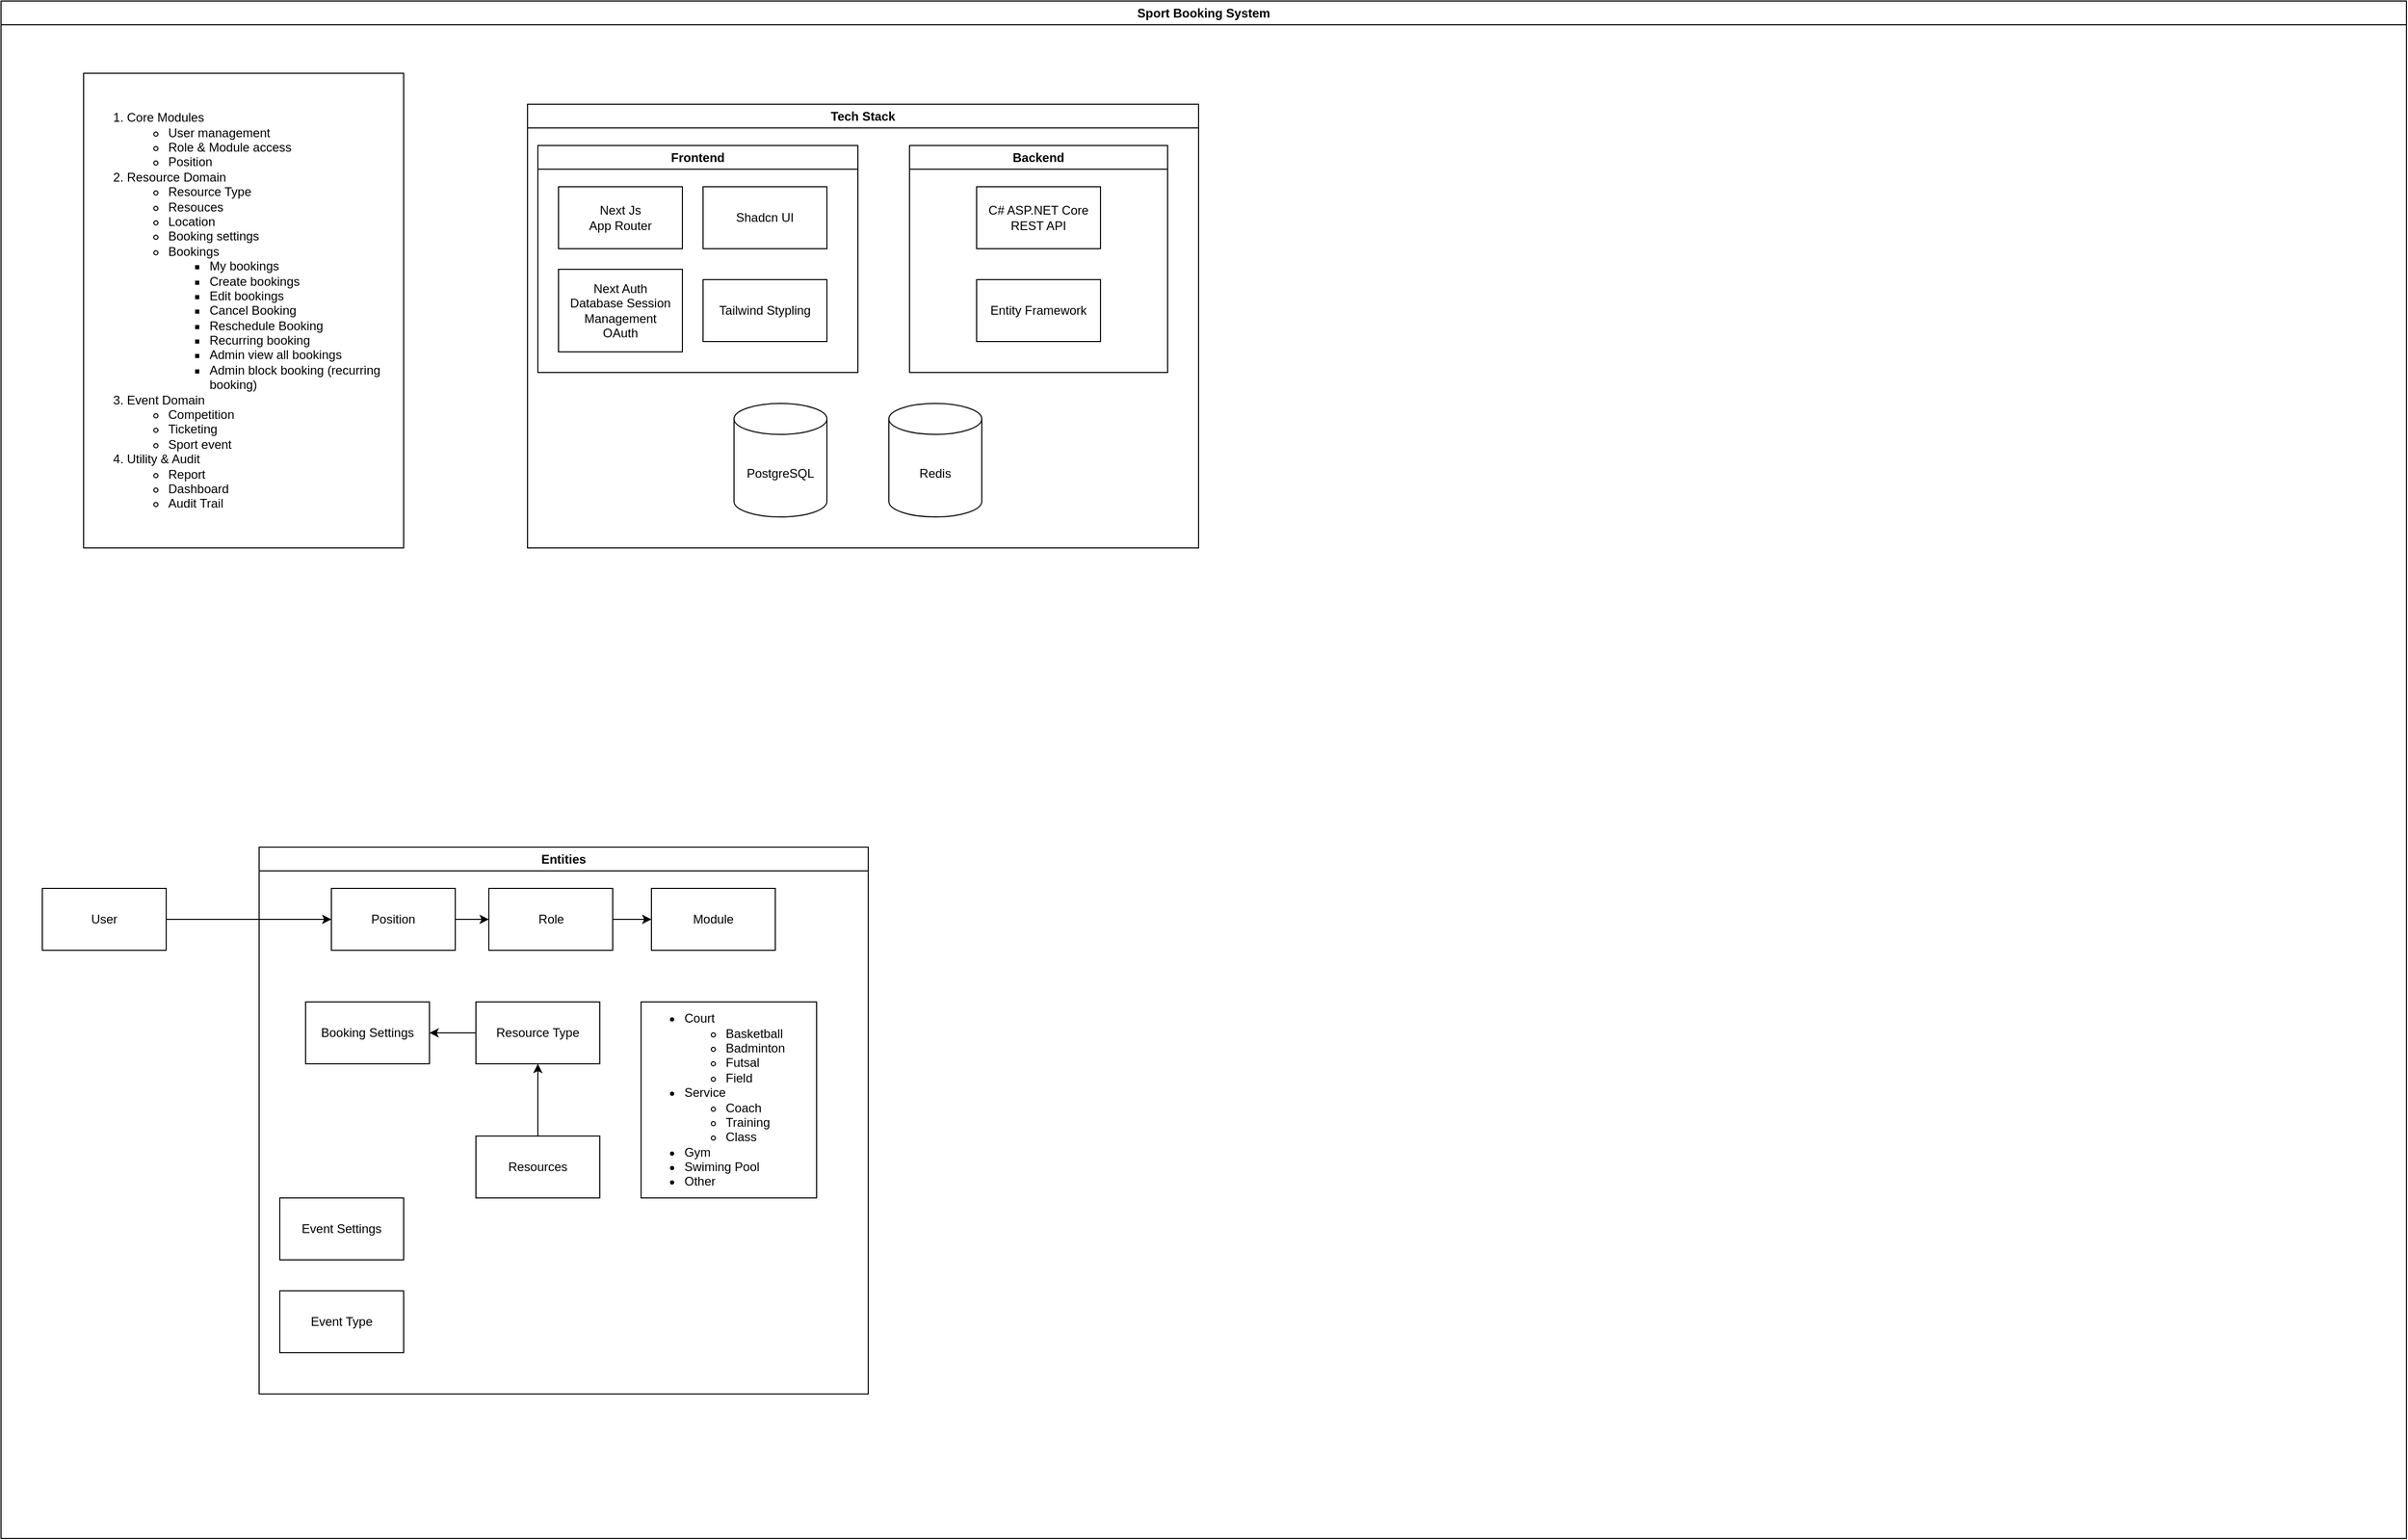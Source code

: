 <mxfile version="24.2.5" type="device">
  <diagram name="Page-1" id="5lkRWK5AgoXQ_sYMU60h">
    <mxGraphModel dx="3450" dy="2295" grid="1" gridSize="10" guides="1" tooltips="1" connect="1" arrows="1" fold="1" page="1" pageScale="1" pageWidth="850" pageHeight="1100" math="0" shadow="0">
      <root>
        <mxCell id="0" />
        <mxCell id="1" parent="0" />
        <mxCell id="aePyREYZ6ETa_nQzrULS-52" value="Sport Booking System" style="swimlane;whiteSpace=wrap;html=1;" vertex="1" parent="1">
          <mxGeometry x="-1020" y="-380" width="2330" height="1490" as="geometry" />
        </mxCell>
        <mxCell id="aePyREYZ6ETa_nQzrULS-15" value="&lt;ol&gt;&lt;li&gt;Core Modules&lt;/li&gt;&lt;ul&gt;&lt;li&gt;User management&lt;/li&gt;&lt;li&gt;Role &amp;amp; Module access&lt;/li&gt;&lt;li&gt;Position&lt;/li&gt;&lt;/ul&gt;&lt;li&gt;Resource Domain&lt;/li&gt;&lt;ul&gt;&lt;li&gt;Resource Type&lt;/li&gt;&lt;li&gt;Resouces&lt;/li&gt;&lt;li&gt;Location&lt;/li&gt;&lt;li&gt;Booking settings&lt;/li&gt;&lt;li&gt;Bookings&lt;/li&gt;&lt;ul&gt;&lt;li&gt;My bookings&lt;/li&gt;&lt;li&gt;Create bookings&lt;/li&gt;&lt;li&gt;Edit bookings&lt;/li&gt;&lt;li&gt;Cancel Booking&lt;/li&gt;&lt;li&gt;Reschedule Booking&lt;/li&gt;&lt;li&gt;Recurring booking&lt;/li&gt;&lt;li&gt;Admin view all bookings&lt;/li&gt;&lt;li&gt;Admin block booking (recurring booking)&lt;/li&gt;&lt;/ul&gt;&lt;/ul&gt;&lt;li&gt;Event Domain&lt;/li&gt;&lt;ul&gt;&lt;li&gt;Competition&lt;/li&gt;&lt;li&gt;Ticketing&lt;/li&gt;&lt;li&gt;Sport event&lt;/li&gt;&lt;/ul&gt;&lt;li&gt;Utility &amp;amp; Audit&lt;/li&gt;&lt;ul&gt;&lt;li&gt;Report&lt;/li&gt;&lt;li&gt;Dashboard&lt;/li&gt;&lt;li&gt;Audit Trail&lt;/li&gt;&lt;/ul&gt;&lt;/ol&gt;" style="rounded=0;whiteSpace=wrap;html=1;align=left;" vertex="1" parent="aePyREYZ6ETa_nQzrULS-52">
          <mxGeometry x="80" y="70" width="310" height="460" as="geometry" />
        </mxCell>
        <mxCell id="aePyREYZ6ETa_nQzrULS-21" value="Entities" style="swimlane;whiteSpace=wrap;html=1;" vertex="1" parent="aePyREYZ6ETa_nQzrULS-52">
          <mxGeometry x="250" y="820" width="590" height="530" as="geometry" />
        </mxCell>
        <mxCell id="aePyREYZ6ETa_nQzrULS-22" value="" style="edgeStyle=orthogonalEdgeStyle;rounded=0;orthogonalLoop=1;jettySize=auto;html=1;" edge="1" parent="aePyREYZ6ETa_nQzrULS-21" source="aePyREYZ6ETa_nQzrULS-17" target="aePyREYZ6ETa_nQzrULS-18">
          <mxGeometry relative="1" as="geometry" />
        </mxCell>
        <mxCell id="aePyREYZ6ETa_nQzrULS-17" value="Position" style="rounded=0;whiteSpace=wrap;html=1;" vertex="1" parent="aePyREYZ6ETa_nQzrULS-21">
          <mxGeometry x="70" y="40" width="120" height="60" as="geometry" />
        </mxCell>
        <mxCell id="aePyREYZ6ETa_nQzrULS-23" value="" style="edgeStyle=orthogonalEdgeStyle;rounded=0;orthogonalLoop=1;jettySize=auto;html=1;" edge="1" parent="aePyREYZ6ETa_nQzrULS-21" source="aePyREYZ6ETa_nQzrULS-18" target="aePyREYZ6ETa_nQzrULS-19">
          <mxGeometry relative="1" as="geometry" />
        </mxCell>
        <mxCell id="aePyREYZ6ETa_nQzrULS-18" value="Role" style="rounded=0;whiteSpace=wrap;html=1;" vertex="1" parent="aePyREYZ6ETa_nQzrULS-21">
          <mxGeometry x="222.5" y="40" width="120" height="60" as="geometry" />
        </mxCell>
        <mxCell id="aePyREYZ6ETa_nQzrULS-19" value="Module" style="rounded=0;whiteSpace=wrap;html=1;" vertex="1" parent="aePyREYZ6ETa_nQzrULS-21">
          <mxGeometry x="380" y="40" width="120" height="60" as="geometry" />
        </mxCell>
        <mxCell id="aePyREYZ6ETa_nQzrULS-26" value="Booking Settings" style="rounded=0;whiteSpace=wrap;html=1;" vertex="1" parent="aePyREYZ6ETa_nQzrULS-21">
          <mxGeometry x="45" y="150" width="120" height="60" as="geometry" />
        </mxCell>
        <mxCell id="aePyREYZ6ETa_nQzrULS-10" value="Resource Type" style="rounded=0;whiteSpace=wrap;html=1;" vertex="1" parent="aePyREYZ6ETa_nQzrULS-21">
          <mxGeometry x="210" y="150" width="120" height="60" as="geometry" />
        </mxCell>
        <mxCell id="aePyREYZ6ETa_nQzrULS-32" style="edgeStyle=orthogonalEdgeStyle;rounded=0;orthogonalLoop=1;jettySize=auto;html=1;entryX=1;entryY=0.5;entryDx=0;entryDy=0;" edge="1" parent="aePyREYZ6ETa_nQzrULS-21" source="aePyREYZ6ETa_nQzrULS-10" target="aePyREYZ6ETa_nQzrULS-26">
          <mxGeometry relative="1" as="geometry" />
        </mxCell>
        <mxCell id="aePyREYZ6ETa_nQzrULS-11" value="&lt;ul&gt;&lt;li&gt;&lt;span style=&quot;background-color: initial;&quot;&gt;Court&lt;/span&gt;&lt;br&gt;&lt;/li&gt;&lt;ul&gt;&lt;li&gt;Basketball&lt;/li&gt;&lt;li&gt;Badminton&lt;/li&gt;&lt;li&gt;Futsal&lt;/li&gt;&lt;li&gt;Field&lt;/li&gt;&lt;/ul&gt;&lt;li&gt;Service&lt;/li&gt;&lt;ul&gt;&lt;li&gt;Coach&lt;/li&gt;&lt;li&gt;Training&lt;/li&gt;&lt;li&gt;Class&lt;/li&gt;&lt;/ul&gt;&lt;li&gt;Gym&lt;/li&gt;&lt;li&gt;Swiming Pool&lt;/li&gt;&lt;li&gt;Other&lt;/li&gt;&lt;/ul&gt;" style="rounded=0;whiteSpace=wrap;html=1;align=left;" vertex="1" parent="aePyREYZ6ETa_nQzrULS-21">
          <mxGeometry x="370" y="150" width="170" height="190" as="geometry" />
        </mxCell>
        <mxCell id="aePyREYZ6ETa_nQzrULS-36" value="" style="edgeStyle=orthogonalEdgeStyle;rounded=0;orthogonalLoop=1;jettySize=auto;html=1;" edge="1" parent="aePyREYZ6ETa_nQzrULS-21" source="aePyREYZ6ETa_nQzrULS-35" target="aePyREYZ6ETa_nQzrULS-10">
          <mxGeometry relative="1" as="geometry" />
        </mxCell>
        <mxCell id="aePyREYZ6ETa_nQzrULS-35" value="Resources" style="rounded=0;whiteSpace=wrap;html=1;" vertex="1" parent="aePyREYZ6ETa_nQzrULS-21">
          <mxGeometry x="210" y="280" width="120" height="60" as="geometry" />
        </mxCell>
        <mxCell id="aePyREYZ6ETa_nQzrULS-37" value="Event Type" style="rounded=0;whiteSpace=wrap;html=1;" vertex="1" parent="aePyREYZ6ETa_nQzrULS-21">
          <mxGeometry x="20" y="430" width="120" height="60" as="geometry" />
        </mxCell>
        <mxCell id="aePyREYZ6ETa_nQzrULS-38" value="Event Settings" style="rounded=0;whiteSpace=wrap;html=1;" vertex="1" parent="aePyREYZ6ETa_nQzrULS-21">
          <mxGeometry x="20" y="340" width="120" height="60" as="geometry" />
        </mxCell>
        <mxCell id="aePyREYZ6ETa_nQzrULS-25" style="edgeStyle=orthogonalEdgeStyle;rounded=0;orthogonalLoop=1;jettySize=auto;html=1;exitX=1;exitY=0.5;exitDx=0;exitDy=0;" edge="1" parent="aePyREYZ6ETa_nQzrULS-52" source="aePyREYZ6ETa_nQzrULS-24" target="aePyREYZ6ETa_nQzrULS-17">
          <mxGeometry relative="1" as="geometry">
            <Array as="points">
              <mxPoint x="360" y="890" />
              <mxPoint x="360" y="890" />
            </Array>
          </mxGeometry>
        </mxCell>
        <mxCell id="aePyREYZ6ETa_nQzrULS-24" value="User" style="rounded=0;whiteSpace=wrap;html=1;" vertex="1" parent="aePyREYZ6ETa_nQzrULS-52">
          <mxGeometry x="40" y="860" width="120" height="60" as="geometry" />
        </mxCell>
        <mxCell id="aePyREYZ6ETa_nQzrULS-39" value="Tech Stack" style="swimlane;whiteSpace=wrap;html=1;" vertex="1" parent="aePyREYZ6ETa_nQzrULS-52">
          <mxGeometry x="510" y="100" width="650" height="430" as="geometry" />
        </mxCell>
        <mxCell id="aePyREYZ6ETa_nQzrULS-40" value="Frontend" style="swimlane;whiteSpace=wrap;html=1;" vertex="1" parent="aePyREYZ6ETa_nQzrULS-39">
          <mxGeometry x="10" y="40" width="310" height="220" as="geometry" />
        </mxCell>
        <mxCell id="aePyREYZ6ETa_nQzrULS-41" value="Next Js&lt;div&gt;App Router&lt;/div&gt;" style="rounded=0;whiteSpace=wrap;html=1;" vertex="1" parent="aePyREYZ6ETa_nQzrULS-40">
          <mxGeometry x="20" y="40" width="120" height="60" as="geometry" />
        </mxCell>
        <mxCell id="aePyREYZ6ETa_nQzrULS-42" value="Tailwind Stypling" style="rounded=0;whiteSpace=wrap;html=1;" vertex="1" parent="aePyREYZ6ETa_nQzrULS-40">
          <mxGeometry x="160" y="130" width="120" height="60" as="geometry" />
        </mxCell>
        <mxCell id="aePyREYZ6ETa_nQzrULS-43" value="Next Auth&lt;div&gt;Database Session Management&lt;/div&gt;&lt;div&gt;OAuth&lt;/div&gt;" style="rounded=0;whiteSpace=wrap;html=1;" vertex="1" parent="aePyREYZ6ETa_nQzrULS-40">
          <mxGeometry x="20" y="120" width="120" height="80" as="geometry" />
        </mxCell>
        <mxCell id="aePyREYZ6ETa_nQzrULS-44" value="Shadcn UI" style="rounded=0;whiteSpace=wrap;html=1;" vertex="1" parent="aePyREYZ6ETa_nQzrULS-40">
          <mxGeometry x="160" y="40" width="120" height="60" as="geometry" />
        </mxCell>
        <mxCell id="aePyREYZ6ETa_nQzrULS-45" value="Backend" style="swimlane;whiteSpace=wrap;html=1;" vertex="1" parent="aePyREYZ6ETa_nQzrULS-39">
          <mxGeometry x="370" y="40" width="250" height="220" as="geometry" />
        </mxCell>
        <mxCell id="aePyREYZ6ETa_nQzrULS-47" value="C# ASP.NET Core REST API" style="rounded=0;whiteSpace=wrap;html=1;" vertex="1" parent="aePyREYZ6ETa_nQzrULS-45">
          <mxGeometry x="65" y="40" width="120" height="60" as="geometry" />
        </mxCell>
        <mxCell id="aePyREYZ6ETa_nQzrULS-48" value="Entity Framework" style="rounded=0;whiteSpace=wrap;html=1;" vertex="1" parent="aePyREYZ6ETa_nQzrULS-45">
          <mxGeometry x="65" y="130" width="120" height="60" as="geometry" />
        </mxCell>
        <mxCell id="aePyREYZ6ETa_nQzrULS-49" value="PostgreSQL" style="shape=cylinder3;whiteSpace=wrap;html=1;boundedLbl=1;backgroundOutline=1;size=15;" vertex="1" parent="aePyREYZ6ETa_nQzrULS-39">
          <mxGeometry x="200" y="290" width="90" height="110" as="geometry" />
        </mxCell>
        <mxCell id="aePyREYZ6ETa_nQzrULS-51" value="Redis" style="shape=cylinder3;whiteSpace=wrap;html=1;boundedLbl=1;backgroundOutline=1;size=15;" vertex="1" parent="aePyREYZ6ETa_nQzrULS-39">
          <mxGeometry x="350" y="290" width="90" height="110" as="geometry" />
        </mxCell>
      </root>
    </mxGraphModel>
  </diagram>
</mxfile>
